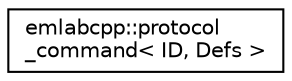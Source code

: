 digraph "Graphical Class Hierarchy"
{
 // LATEX_PDF_SIZE
  edge [fontname="Helvetica",fontsize="10",labelfontname="Helvetica",labelfontsize="10"];
  node [fontname="Helvetica",fontsize="10",shape=record];
  rankdir="LR";
  Node0 [label="emlabcpp::protocol\l_command\< ID, Defs \>",height=0.2,width=0.4,color="black", fillcolor="white", style="filled",URL="$structemlabcpp_1_1protocol__command.html",tooltip=" "];
}
